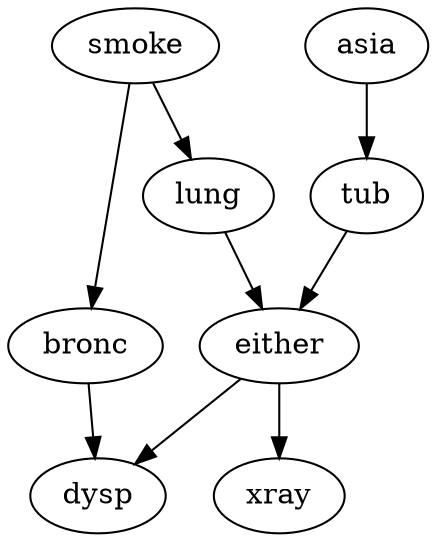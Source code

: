 digraph G {
    "smoke" -> "bronc";
    "smoke" -> "lung";
    "lung" -> "either";
    "tub" -> "either";
    "bronc" -> "dysp";
    "either" -> "dysp";
    "either" -> "xray";
    "asia" -> "tub";
}
